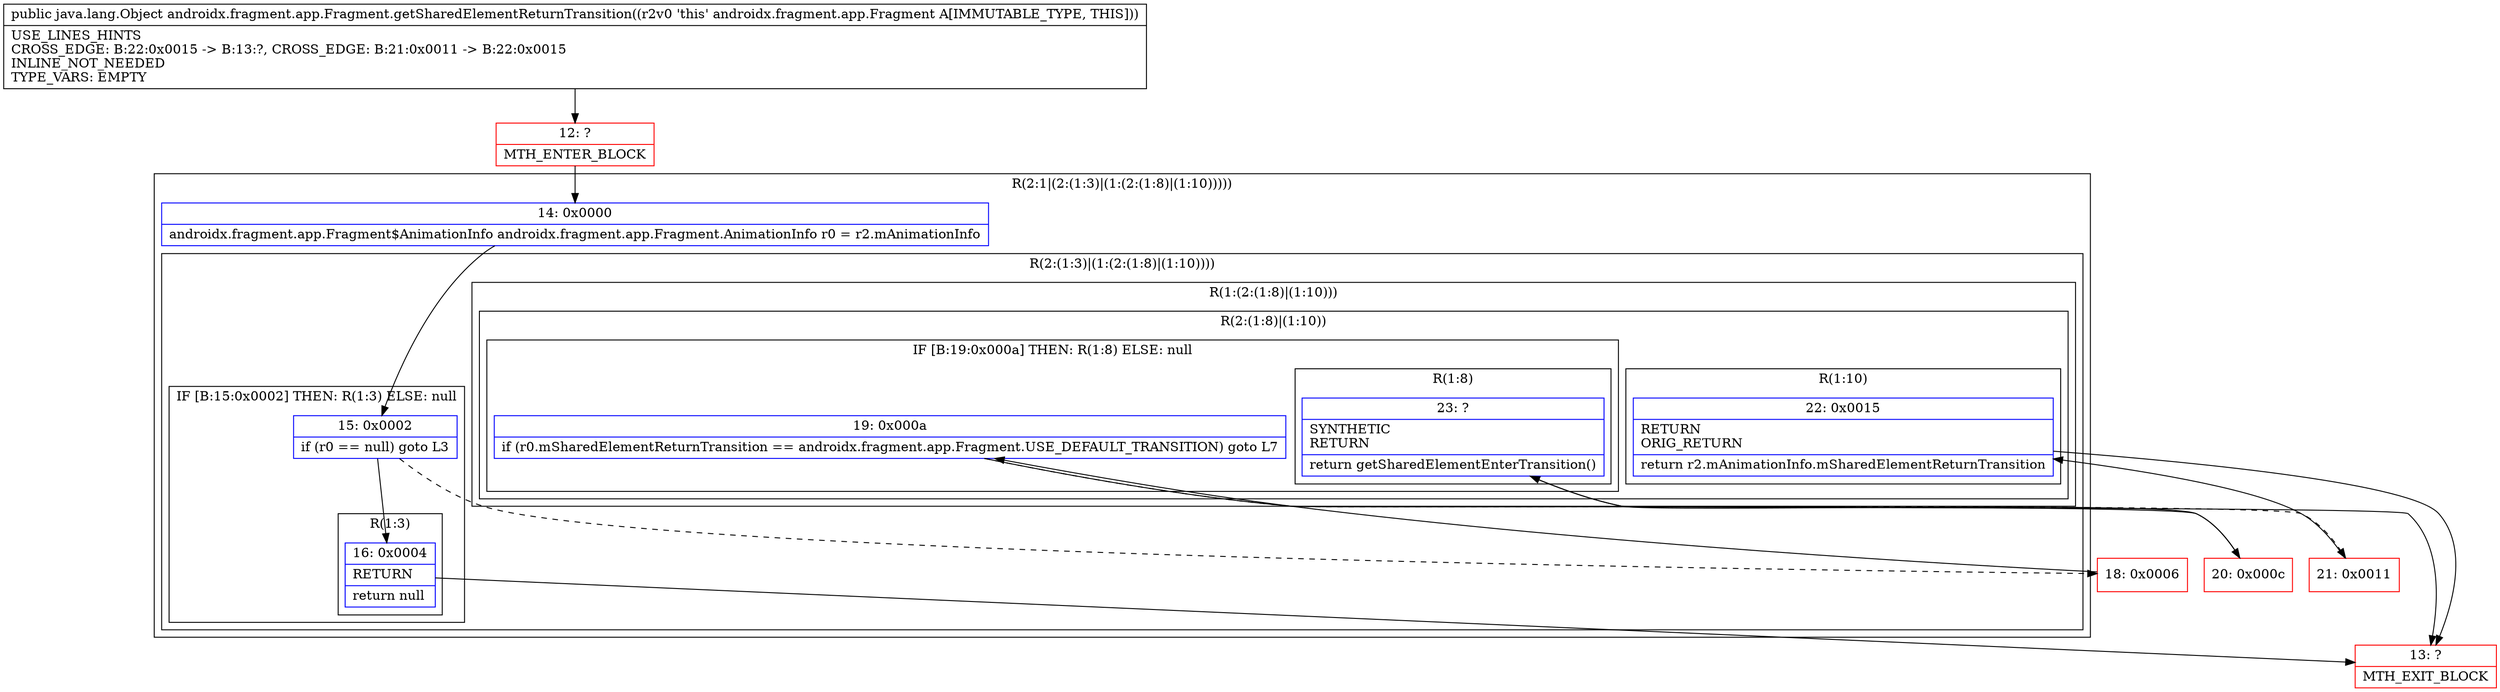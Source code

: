 digraph "CFG forandroidx.fragment.app.Fragment.getSharedElementReturnTransition()Ljava\/lang\/Object;" {
subgraph cluster_Region_815614271 {
label = "R(2:1|(2:(1:3)|(1:(2:(1:8)|(1:10)))))";
node [shape=record,color=blue];
Node_14 [shape=record,label="{14\:\ 0x0000|androidx.fragment.app.Fragment$AnimationInfo androidx.fragment.app.Fragment.AnimationInfo r0 = r2.mAnimationInfo\l}"];
subgraph cluster_Region_1192564083 {
label = "R(2:(1:3)|(1:(2:(1:8)|(1:10))))";
node [shape=record,color=blue];
subgraph cluster_IfRegion_1069958288 {
label = "IF [B:15:0x0002] THEN: R(1:3) ELSE: null";
node [shape=record,color=blue];
Node_15 [shape=record,label="{15\:\ 0x0002|if (r0 == null) goto L3\l}"];
subgraph cluster_Region_871962118 {
label = "R(1:3)";
node [shape=record,color=blue];
Node_16 [shape=record,label="{16\:\ 0x0004|RETURN\l|return null\l}"];
}
}
subgraph cluster_Region_828513600 {
label = "R(1:(2:(1:8)|(1:10)))";
node [shape=record,color=blue];
subgraph cluster_Region_544168249 {
label = "R(2:(1:8)|(1:10))";
node [shape=record,color=blue];
subgraph cluster_IfRegion_1103805733 {
label = "IF [B:19:0x000a] THEN: R(1:8) ELSE: null";
node [shape=record,color=blue];
Node_19 [shape=record,label="{19\:\ 0x000a|if (r0.mSharedElementReturnTransition == androidx.fragment.app.Fragment.USE_DEFAULT_TRANSITION) goto L7\l}"];
subgraph cluster_Region_1337880266 {
label = "R(1:8)";
node [shape=record,color=blue];
Node_23 [shape=record,label="{23\:\ ?|SYNTHETIC\lRETURN\l|return getSharedElementEnterTransition()\l}"];
}
}
subgraph cluster_Region_873203741 {
label = "R(1:10)";
node [shape=record,color=blue];
Node_22 [shape=record,label="{22\:\ 0x0015|RETURN\lORIG_RETURN\l|return r2.mAnimationInfo.mSharedElementReturnTransition\l}"];
}
}
}
}
}
Node_12 [shape=record,color=red,label="{12\:\ ?|MTH_ENTER_BLOCK\l}"];
Node_13 [shape=record,color=red,label="{13\:\ ?|MTH_EXIT_BLOCK\l}"];
Node_18 [shape=record,color=red,label="{18\:\ 0x0006}"];
Node_20 [shape=record,color=red,label="{20\:\ 0x000c}"];
Node_21 [shape=record,color=red,label="{21\:\ 0x0011}"];
MethodNode[shape=record,label="{public java.lang.Object androidx.fragment.app.Fragment.getSharedElementReturnTransition((r2v0 'this' androidx.fragment.app.Fragment A[IMMUTABLE_TYPE, THIS]))  | USE_LINES_HINTS\lCROSS_EDGE: B:22:0x0015 \-\> B:13:?, CROSS_EDGE: B:21:0x0011 \-\> B:22:0x0015\lINLINE_NOT_NEEDED\lTYPE_VARS: EMPTY\l}"];
MethodNode -> Node_12;Node_14 -> Node_15;
Node_15 -> Node_16;
Node_15 -> Node_18[style=dashed];
Node_16 -> Node_13;
Node_19 -> Node_20;
Node_19 -> Node_21[style=dashed];
Node_23 -> Node_13;
Node_22 -> Node_13;
Node_12 -> Node_14;
Node_18 -> Node_19;
Node_20 -> Node_23;
Node_21 -> Node_22;
}

